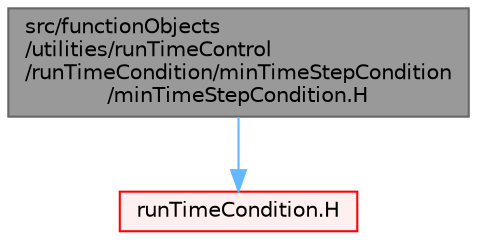 digraph "src/functionObjects/utilities/runTimeControl/runTimeCondition/minTimeStepCondition/minTimeStepCondition.H"
{
 // LATEX_PDF_SIZE
  bgcolor="transparent";
  edge [fontname=Helvetica,fontsize=10,labelfontname=Helvetica,labelfontsize=10];
  node [fontname=Helvetica,fontsize=10,shape=box,height=0.2,width=0.4];
  Node1 [id="Node000001",label="src/functionObjects\l/utilities/runTimeControl\l/runTimeCondition/minTimeStepCondition\l/minTimeStepCondition.H",height=0.2,width=0.4,color="gray40", fillcolor="grey60", style="filled", fontcolor="black",tooltip=" "];
  Node1 -> Node2 [id="edge1_Node000001_Node000002",color="steelblue1",style="solid",tooltip=" "];
  Node2 [id="Node000002",label="runTimeCondition.H",height=0.2,width=0.4,color="red", fillcolor="#FFF0F0", style="filled",URL="$runTimeCondition_8H.html",tooltip=" "];
}

